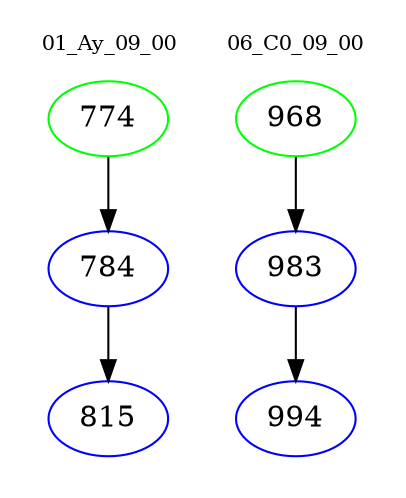 digraph{
subgraph cluster_0 {
color = white
label = "01_Ay_09_00";
fontsize=10;
T0_774 [label="774", color="green"]
T0_774 -> T0_784 [color="black"]
T0_784 [label="784", color="blue"]
T0_784 -> T0_815 [color="black"]
T0_815 [label="815", color="blue"]
}
subgraph cluster_1 {
color = white
label = "06_C0_09_00";
fontsize=10;
T1_968 [label="968", color="green"]
T1_968 -> T1_983 [color="black"]
T1_983 [label="983", color="blue"]
T1_983 -> T1_994 [color="black"]
T1_994 [label="994", color="blue"]
}
}
